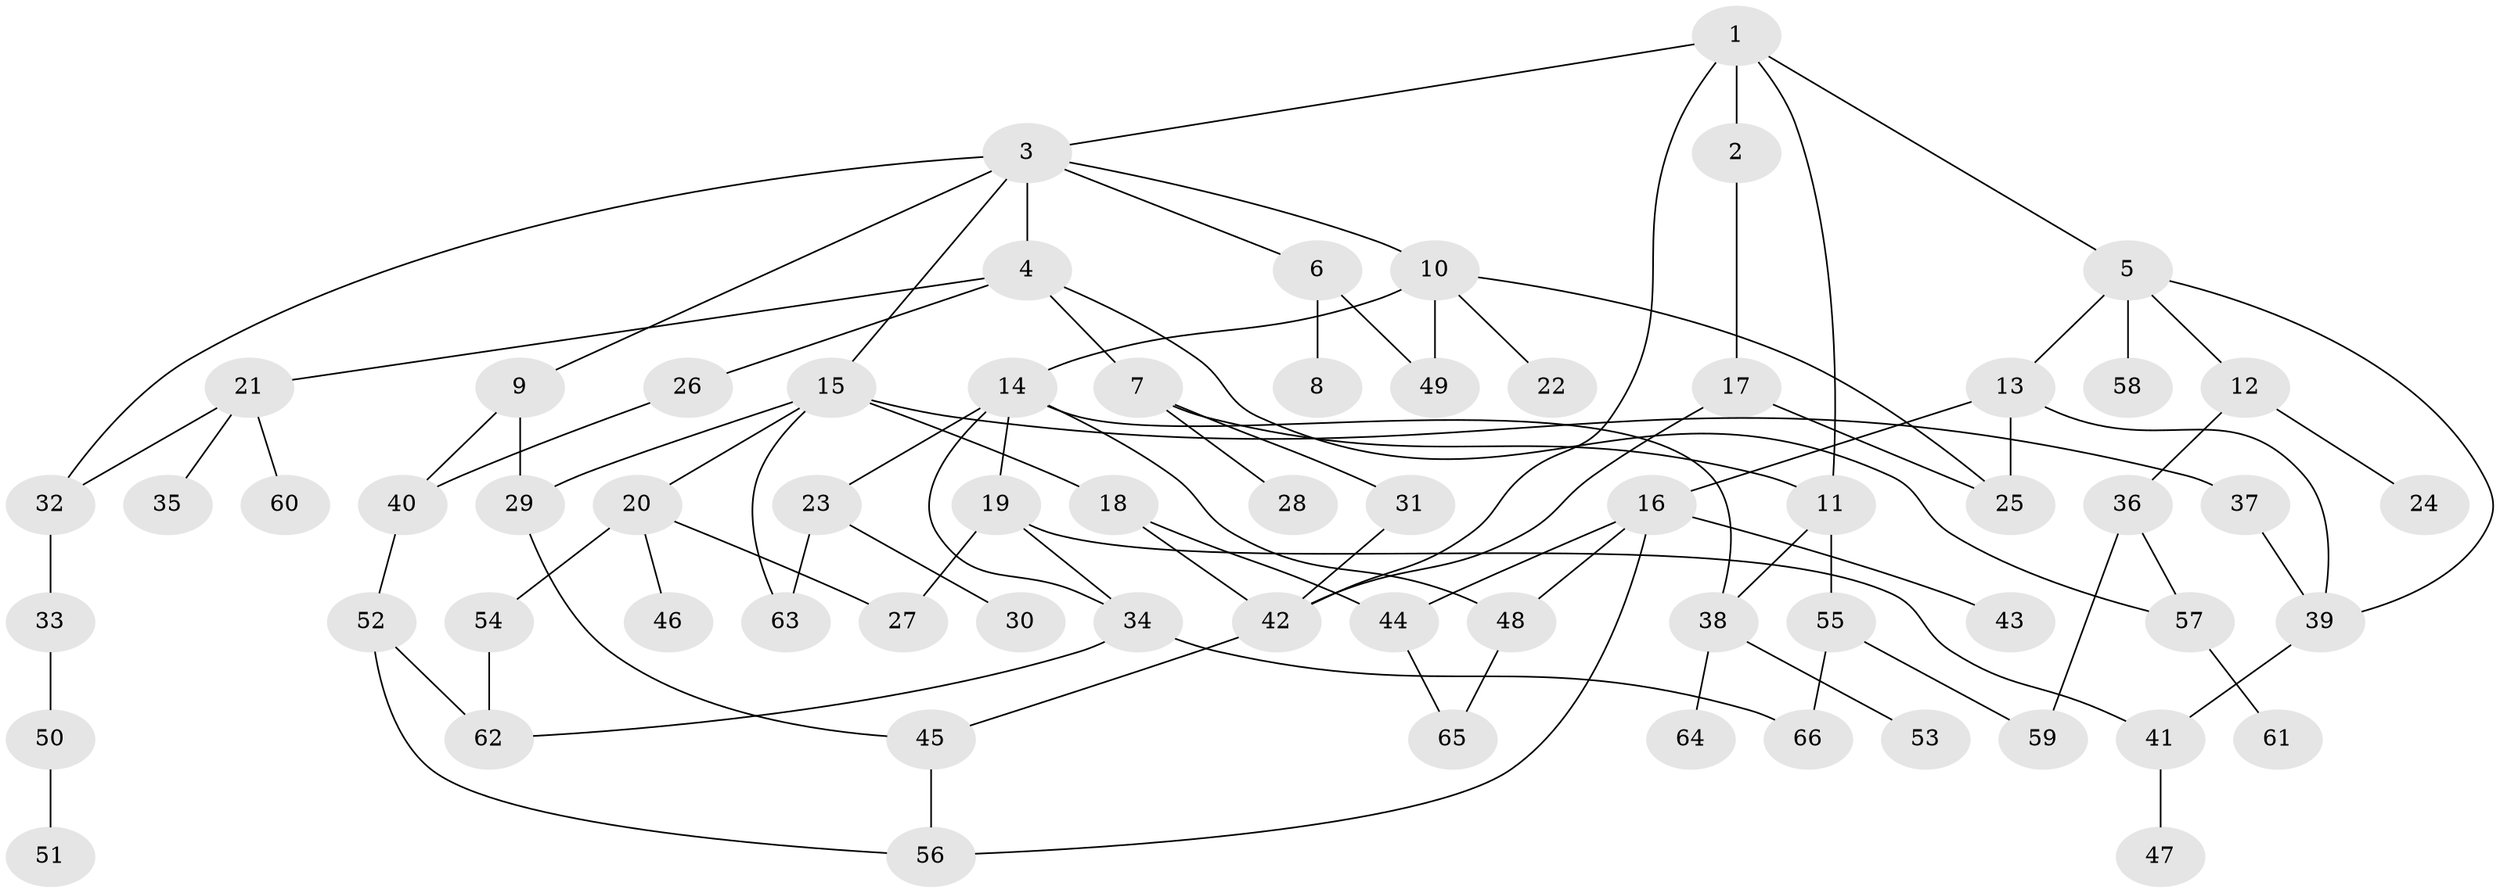 // Generated by graph-tools (version 1.1) at 2025/13/03/09/25 04:13:29]
// undirected, 66 vertices, 93 edges
graph export_dot {
graph [start="1"]
  node [color=gray90,style=filled];
  1;
  2;
  3;
  4;
  5;
  6;
  7;
  8;
  9;
  10;
  11;
  12;
  13;
  14;
  15;
  16;
  17;
  18;
  19;
  20;
  21;
  22;
  23;
  24;
  25;
  26;
  27;
  28;
  29;
  30;
  31;
  32;
  33;
  34;
  35;
  36;
  37;
  38;
  39;
  40;
  41;
  42;
  43;
  44;
  45;
  46;
  47;
  48;
  49;
  50;
  51;
  52;
  53;
  54;
  55;
  56;
  57;
  58;
  59;
  60;
  61;
  62;
  63;
  64;
  65;
  66;
  1 -- 2;
  1 -- 3;
  1 -- 5;
  1 -- 11;
  1 -- 42;
  2 -- 17;
  3 -- 4;
  3 -- 6;
  3 -- 9;
  3 -- 10;
  3 -- 15;
  3 -- 32;
  4 -- 7;
  4 -- 21;
  4 -- 26;
  4 -- 57;
  5 -- 12;
  5 -- 13;
  5 -- 58;
  5 -- 39;
  6 -- 8;
  6 -- 49;
  7 -- 28;
  7 -- 31;
  7 -- 11;
  9 -- 40;
  9 -- 29;
  10 -- 14;
  10 -- 22;
  10 -- 49;
  10 -- 25;
  11 -- 55;
  11 -- 38;
  12 -- 24;
  12 -- 36;
  13 -- 16;
  13 -- 25;
  13 -- 39;
  14 -- 19;
  14 -- 23;
  14 -- 34;
  14 -- 38;
  14 -- 48;
  15 -- 18;
  15 -- 20;
  15 -- 29;
  15 -- 37;
  15 -- 63;
  16 -- 43;
  16 -- 44;
  16 -- 48;
  16 -- 56;
  17 -- 25;
  17 -- 42;
  18 -- 44;
  18 -- 42;
  19 -- 27;
  19 -- 41;
  19 -- 34;
  20 -- 46;
  20 -- 54;
  20 -- 27;
  21 -- 35;
  21 -- 60;
  21 -- 32;
  23 -- 30;
  23 -- 63;
  26 -- 40;
  29 -- 45;
  31 -- 42;
  32 -- 33;
  33 -- 50;
  34 -- 66;
  34 -- 62;
  36 -- 57;
  36 -- 59;
  37 -- 39;
  38 -- 53;
  38 -- 64;
  39 -- 41;
  40 -- 52;
  41 -- 47;
  42 -- 45;
  44 -- 65;
  45 -- 56;
  48 -- 65;
  50 -- 51;
  52 -- 62;
  52 -- 56;
  54 -- 62;
  55 -- 66;
  55 -- 59;
  57 -- 61;
}

